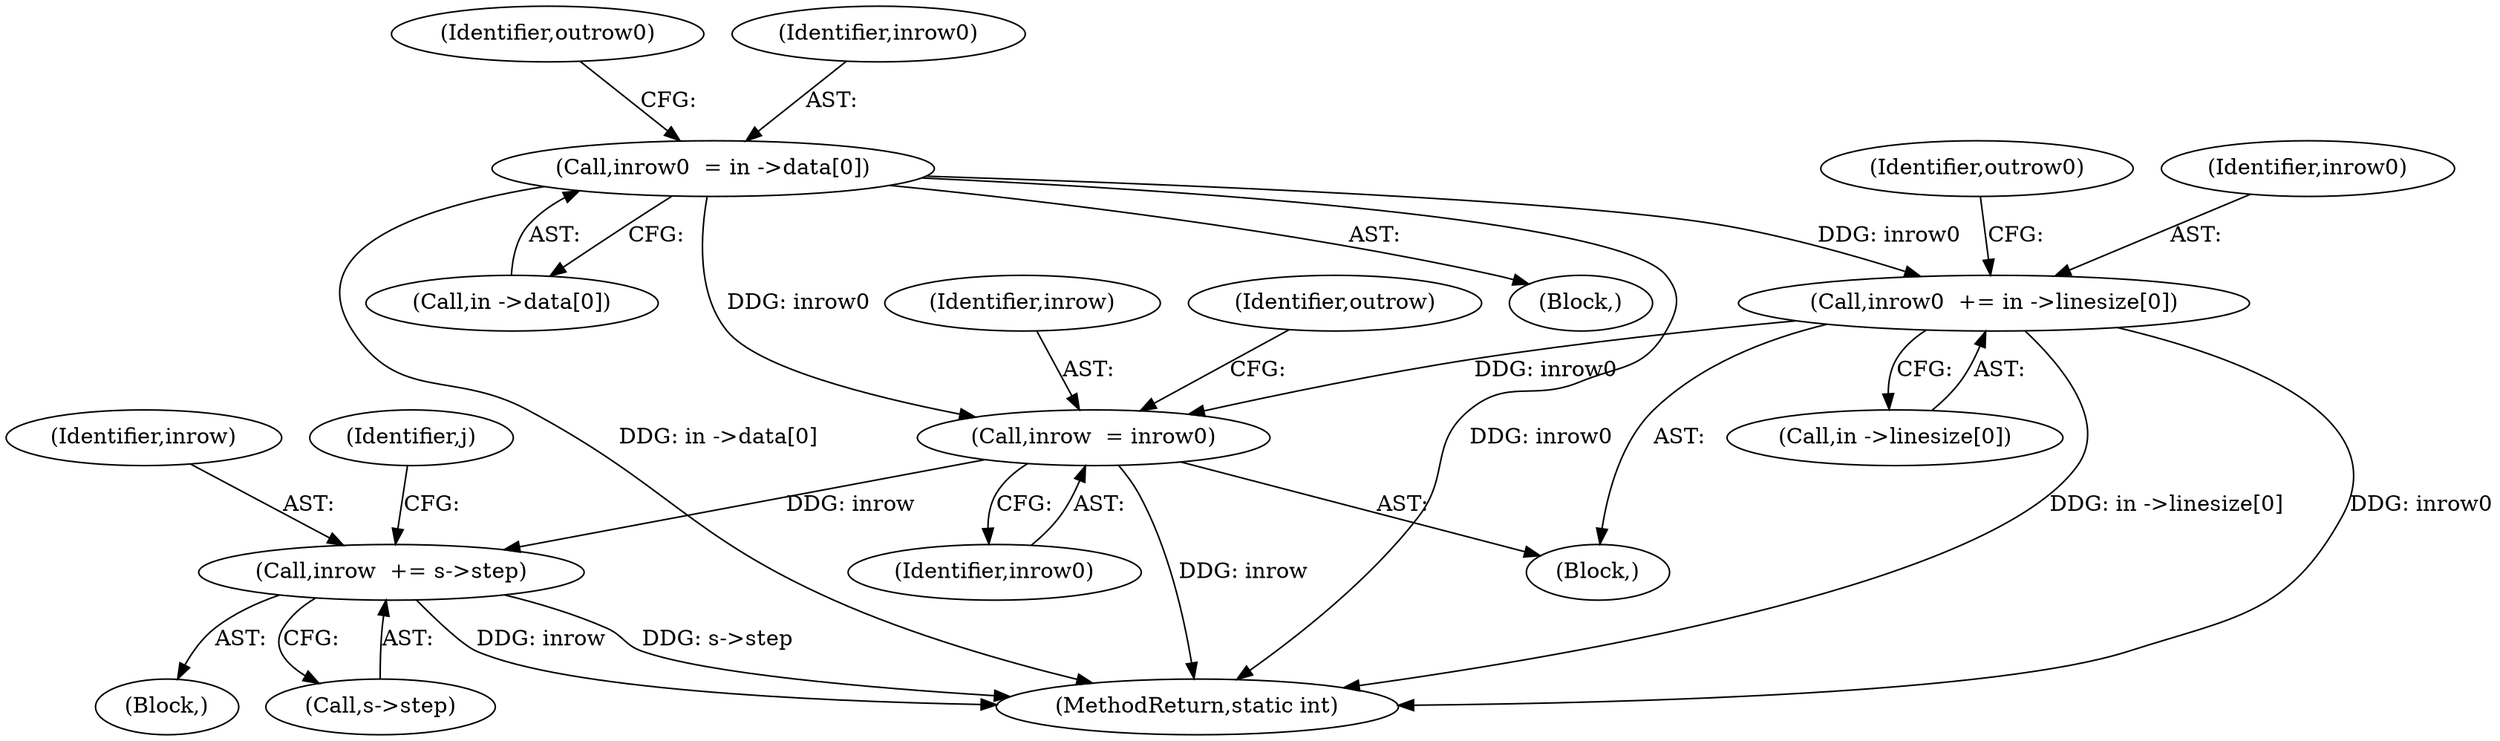 digraph "0_FFmpeg_e43a0a232dbf6d3c161823c2e07c52e76227a1bc_6@array" {
"1000295" [label="(Call,inrow0  += in ->linesize[0])"];
"1000181" [label="(Call,inrow0  = in ->data[0])"];
"1000216" [label="(Call,inrow  = inrow0)"];
"1000290" [label="(Call,inrow  += s->step)"];
"1000297" [label="(Call,in ->linesize[0])"];
"1000183" [label="(Call,in ->data[0])"];
"1000181" [label="(Call,inrow0  = in ->data[0])"];
"1000206" [label="(Block,)"];
"1000230" [label="(Identifier,j)"];
"1000180" [label="(Block,)"];
"1000303" [label="(Identifier,outrow0)"];
"1000296" [label="(Identifier,inrow0)"];
"1000290" [label="(Call,inrow  += s->step)"];
"1000189" [label="(Identifier,outrow0)"];
"1000217" [label="(Identifier,inrow)"];
"1000218" [label="(Identifier,inrow0)"];
"1000216" [label="(Call,inrow  = inrow0)"];
"1000231" [label="(Block,)"];
"1000292" [label="(Call,s->step)"];
"1000295" [label="(Call,inrow0  += in ->linesize[0])"];
"1000220" [label="(Identifier,outrow)"];
"1000291" [label="(Identifier,inrow)"];
"1000182" [label="(Identifier,inrow0)"];
"1000453" [label="(MethodReturn,static int)"];
"1000295" -> "1000206"  [label="AST: "];
"1000295" -> "1000297"  [label="CFG: "];
"1000296" -> "1000295"  [label="AST: "];
"1000297" -> "1000295"  [label="AST: "];
"1000303" -> "1000295"  [label="CFG: "];
"1000295" -> "1000453"  [label="DDG: inrow0"];
"1000295" -> "1000453"  [label="DDG: in ->linesize[0]"];
"1000295" -> "1000216"  [label="DDG: inrow0"];
"1000181" -> "1000295"  [label="DDG: inrow0"];
"1000181" -> "1000180"  [label="AST: "];
"1000181" -> "1000183"  [label="CFG: "];
"1000182" -> "1000181"  [label="AST: "];
"1000183" -> "1000181"  [label="AST: "];
"1000189" -> "1000181"  [label="CFG: "];
"1000181" -> "1000453"  [label="DDG: inrow0"];
"1000181" -> "1000453"  [label="DDG: in ->data[0]"];
"1000181" -> "1000216"  [label="DDG: inrow0"];
"1000216" -> "1000206"  [label="AST: "];
"1000216" -> "1000218"  [label="CFG: "];
"1000217" -> "1000216"  [label="AST: "];
"1000218" -> "1000216"  [label="AST: "];
"1000220" -> "1000216"  [label="CFG: "];
"1000216" -> "1000453"  [label="DDG: inrow"];
"1000216" -> "1000290"  [label="DDG: inrow"];
"1000290" -> "1000231"  [label="AST: "];
"1000290" -> "1000292"  [label="CFG: "];
"1000291" -> "1000290"  [label="AST: "];
"1000292" -> "1000290"  [label="AST: "];
"1000230" -> "1000290"  [label="CFG: "];
"1000290" -> "1000453"  [label="DDG: inrow"];
"1000290" -> "1000453"  [label="DDG: s->step"];
}
